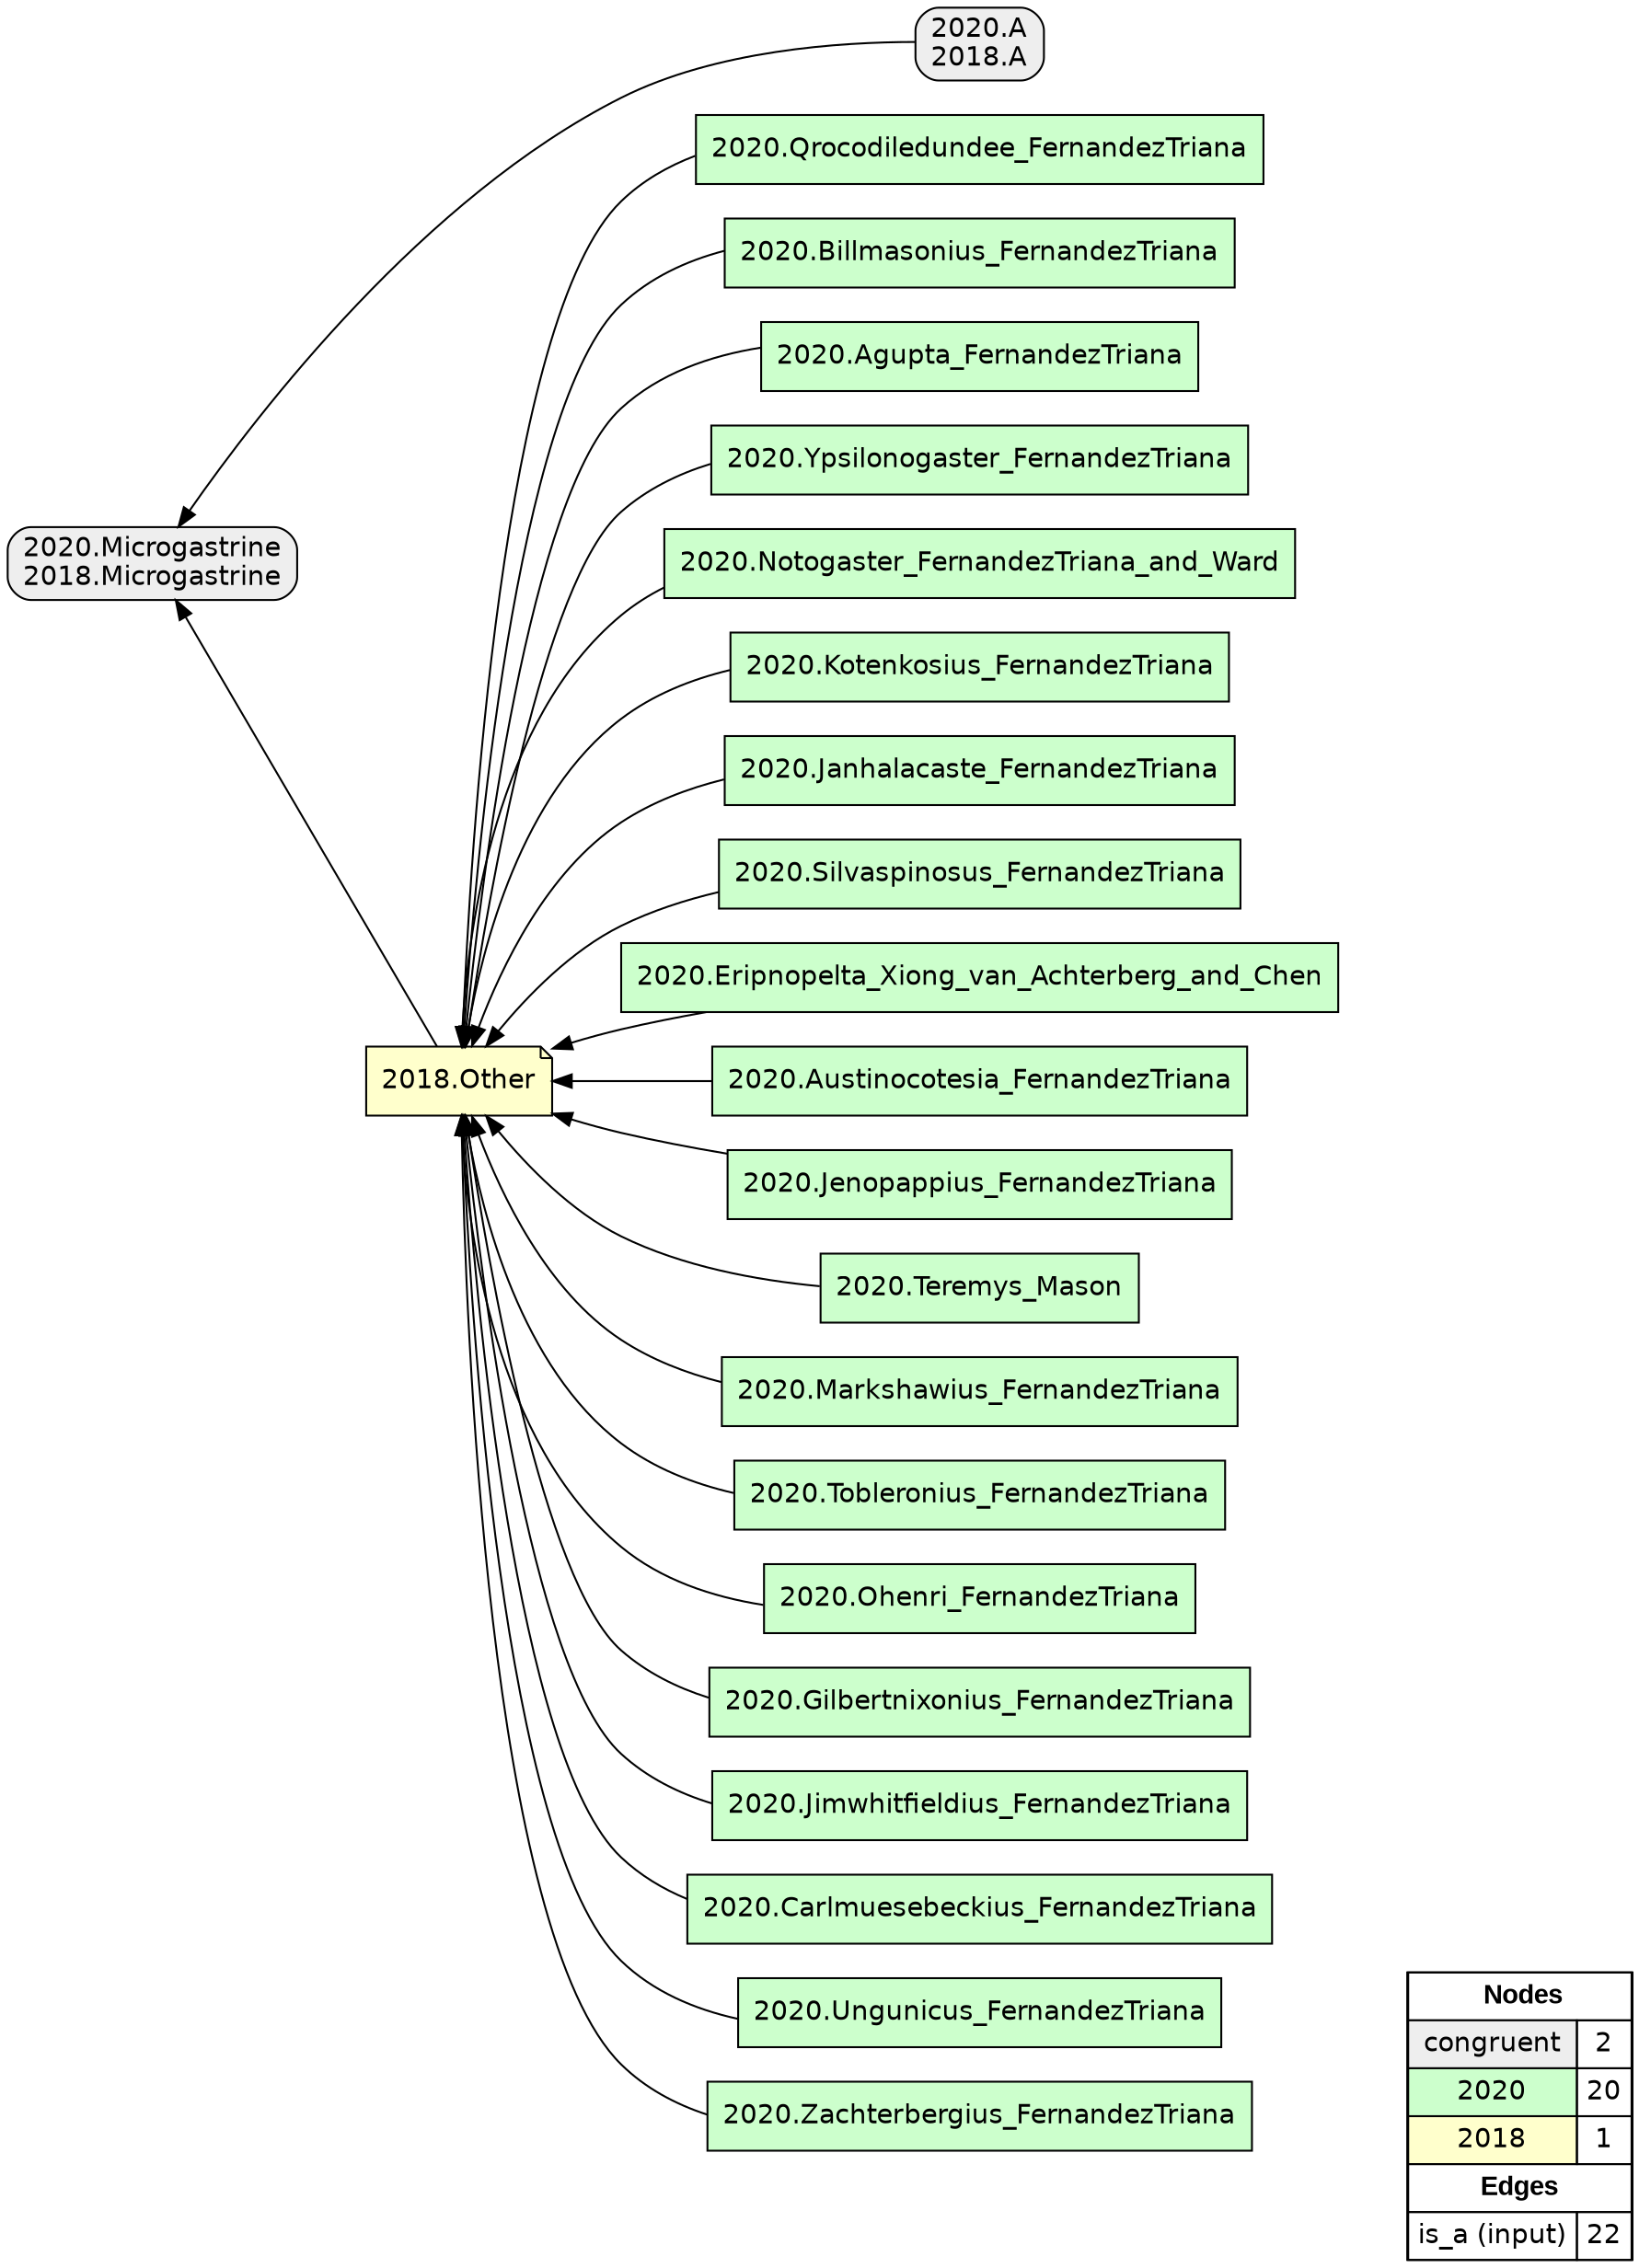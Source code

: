 digraph{
rankdir=RL
node[shape=box style="filled,rounded" fillcolor="#EEEEEE" fontname="helvetica"] 
"2020.A\n2018.A"
"2020.Microgastrine\n2018.Microgastrine"
node[shape=box style=filled fillcolor="#CCFFCC" fontname="helvetica"] 
"2020.Qrocodiledundee_FernandezTriana"
"2020.Billmasonius_FernandezTriana"
"2020.Agupta_FernandezTriana"
"2020.Ypsilonogaster_FernandezTriana"
"2020.Notogaster_FernandezTriana_and_Ward"
"2020.Kotenkosius_FernandezTriana"
"2020.Janhalacaste_FernandezTriana"
"2020.Silvaspinosus_FernandezTriana"
"2020.Eripnopelta_Xiong_van_Achterberg_and_Chen"
"2020.Austinocotesia_FernandezTriana"
"2020.Jenopappius_FernandezTriana"
"2020.Teremys_Mason"
"2020.Markshawius_FernandezTriana"
"2020.Tobleronius_FernandezTriana"
"2020.Ohenri_FernandezTriana"
"2020.Gilbertnixonius_FernandezTriana"
"2020.Jimwhitfieldius_FernandezTriana"
"2020.Carlmuesebeckius_FernandezTriana"
"2020.Ungunicus_FernandezTriana"
"2020.Zachterbergius_FernandezTriana"
node[shape=note style=filled fillcolor="#FFFFCC" fontname="helvetica"] 
"2018.Other"
edge[arrowhead=normal style=solid color="#000000" constraint=true penwidth=1]
"2020.Ohenri_FernandezTriana" -> "2018.Other"
"2020.Markshawius_FernandezTriana" -> "2018.Other"
"2020.Notogaster_FernandezTriana_and_Ward" -> "2018.Other"
"2020.Ungunicus_FernandezTriana" -> "2018.Other"
"2020.Zachterbergius_FernandezTriana" -> "2018.Other"
"2020.A\n2018.A" -> "2020.Microgastrine\n2018.Microgastrine"
"2020.Eripnopelta_Xiong_van_Achterberg_and_Chen" -> "2018.Other"
"2020.Janhalacaste_FernandezTriana" -> "2018.Other"
"2020.Jimwhitfieldius_FernandezTriana" -> "2018.Other"
"2020.Carlmuesebeckius_FernandezTriana" -> "2018.Other"
"2020.Billmasonius_FernandezTriana" -> "2018.Other"
"2020.Qrocodiledundee_FernandezTriana" -> "2018.Other"
"2020.Gilbertnixonius_FernandezTriana" -> "2018.Other"
"2020.Teremys_Mason" -> "2018.Other"
"2018.Other" -> "2020.Microgastrine\n2018.Microgastrine"
"2020.Ypsilonogaster_FernandezTriana" -> "2018.Other"
"2020.Kotenkosius_FernandezTriana" -> "2018.Other"
"2020.Jenopappius_FernandezTriana" -> "2018.Other"
"2020.Agupta_FernandezTriana" -> "2018.Other"
"2020.Austinocotesia_FernandezTriana" -> "2018.Other"
"2020.Tobleronius_FernandezTriana" -> "2018.Other"
"2020.Silvaspinosus_FernandezTriana" -> "2018.Other"
edge[arrowhead=normal style=dotted color="#000000" constraint=true penwidth=1]
node[shape=box] 
{rank=source Legend [fillcolor= white margin=0 label=< 
 <TABLE BORDER="0" CELLBORDER="1" CELLSPACING="0" CELLPADDING="4"> 
<TR> <TD COLSPAN="2"><font face="Arial Black"> Nodes</font></TD> </TR> 
<TR> 
 <TD bgcolor="#EEEEEE" fontname="helvetica">congruent</TD> 
 <TD>2</TD> 
 </TR> 
<TR> 
 <TD bgcolor="#CCFFCC" fontname="helvetica">2020</TD> 
 <TD>20</TD> 
 </TR> 
<TR> 
 <TD bgcolor="#FFFFCC" fontname="helvetica">2018</TD> 
 <TD>1</TD> 
 </TR> 
<TR> <TD COLSPAN="2"><font face = "Arial Black"> Edges </font></TD> </TR> 
<TR> 
 <TD><font color ="#000000">is_a (input)</font></TD><TD>22</TD>
</TR>
</TABLE> 
 >] } 
}